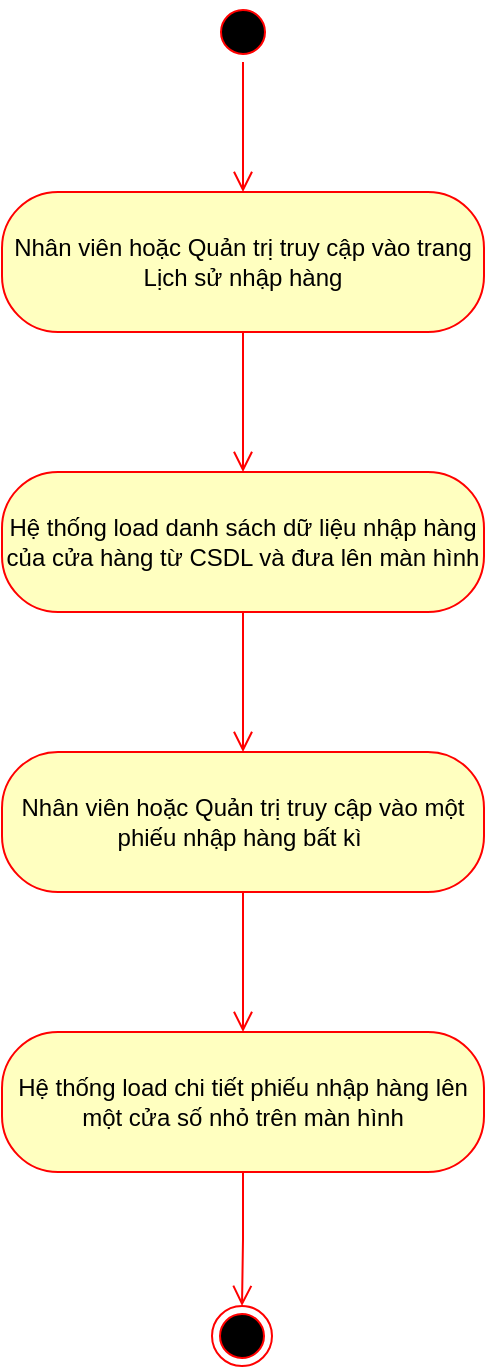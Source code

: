 <mxfile version="16.5.1" type="device"><diagram id="AcsiWmHQyFGquYdm_y9N" name="Page-1"><mxGraphModel dx="1102" dy="905" grid="1" gridSize="10" guides="1" tooltips="1" connect="1" arrows="1" fold="1" page="1" pageScale="1" pageWidth="850" pageHeight="1100" math="0" shadow="0"><root><mxCell id="0"/><mxCell id="1" parent="0"/><mxCell id="16gyaqh5jp1LO1Qn1m7W-1" value="" style="ellipse;html=1;shape=startState;fillColor=#000000;strokeColor=#ff0000;" parent="1" vertex="1"><mxGeometry x="410.5" y="258" width="30" height="30" as="geometry"/></mxCell><mxCell id="16gyaqh5jp1LO1Qn1m7W-2" value="" style="edgeStyle=orthogonalEdgeStyle;html=1;verticalAlign=bottom;endArrow=open;endSize=8;strokeColor=#ff0000;rounded=0;" parent="1" source="16gyaqh5jp1LO1Qn1m7W-1" target="16gyaqh5jp1LO1Qn1m7W-3" edge="1"><mxGeometry relative="1" as="geometry"><mxPoint x="421" y="323" as="targetPoint"/></mxGeometry></mxCell><mxCell id="16gyaqh5jp1LO1Qn1m7W-3" value="Nhân viên hoặc Quản trị truy cập vào trang Lịch sử nhập hàng" style="rounded=1;whiteSpace=wrap;html=1;arcSize=40;fontColor=#000000;fillColor=#ffffc0;strokeColor=#ff0000;" parent="1" vertex="1"><mxGeometry x="305" y="353" width="241" height="70" as="geometry"/></mxCell><mxCell id="16gyaqh5jp1LO1Qn1m7W-4" value="" style="edgeStyle=orthogonalEdgeStyle;html=1;verticalAlign=bottom;endArrow=open;endSize=8;strokeColor=#ff0000;rounded=0;" parent="1" source="16gyaqh5jp1LO1Qn1m7W-3" target="16gyaqh5jp1LO1Qn1m7W-8" edge="1"><mxGeometry relative="1" as="geometry"><mxPoint x="440.524" y="503" as="targetPoint"/></mxGeometry></mxCell><mxCell id="16gyaqh5jp1LO1Qn1m7W-6" value="" style="edgeStyle=orthogonalEdgeStyle;html=1;verticalAlign=bottom;endArrow=open;endSize=8;strokeColor=#ff0000;rounded=0;" parent="1" source="16gyaqh5jp1LO1Qn1m7W-8" target="16gyaqh5jp1LO1Qn1m7W-9" edge="1"><mxGeometry relative="1" as="geometry"><mxPoint x="422.524" y="663" as="targetPoint"/><mxPoint x="440.524" y="563" as="sourcePoint"/><Array as="points"/></mxGeometry></mxCell><mxCell id="16gyaqh5jp1LO1Qn1m7W-8" value="Hệ thống load danh sách dữ liệu nhập hàng của cửa hàng từ CSDL và đưa lên màn hình" style="rounded=1;whiteSpace=wrap;html=1;arcSize=40;fontColor=#000000;fillColor=#ffffc0;strokeColor=#ff0000;" parent="1" vertex="1"><mxGeometry x="305" y="493" width="241" height="70" as="geometry"/></mxCell><mxCell id="16gyaqh5jp1LO1Qn1m7W-9" value="Nhân viên hoặc Quản trị truy cập vào một phiếu nhập hàng bất kì&amp;nbsp;" style="rounded=1;whiteSpace=wrap;html=1;arcSize=40;fontColor=#000000;fillColor=#ffffc0;strokeColor=#ff0000;" parent="1" vertex="1"><mxGeometry x="305" y="633" width="241" height="70" as="geometry"/></mxCell><mxCell id="16gyaqh5jp1LO1Qn1m7W-10" value="Hệ thống load chi tiết phiếu nhập hàng lên một cửa số nhỏ trên màn hình" style="rounded=1;whiteSpace=wrap;html=1;arcSize=40;fontColor=#000000;fillColor=#ffffc0;strokeColor=#ff0000;" parent="1" vertex="1"><mxGeometry x="305" y="773" width="241" height="70" as="geometry"/></mxCell><mxCell id="16gyaqh5jp1LO1Qn1m7W-12" value="" style="edgeStyle=orthogonalEdgeStyle;html=1;verticalAlign=bottom;endArrow=open;endSize=8;strokeColor=#ff0000;rounded=0;" parent="1" source="16gyaqh5jp1LO1Qn1m7W-9" target="16gyaqh5jp1LO1Qn1m7W-10" edge="1"><mxGeometry relative="1" as="geometry"><mxPoint x="431" y="643" as="targetPoint"/><mxPoint x="431" y="573" as="sourcePoint"/><Array as="points"/></mxGeometry></mxCell><mxCell id="eM1fIop75ZdLeXXtrJYQ-1" value="" style="ellipse;html=1;shape=endState;fillColor=#000000;strokeColor=#ff0000;" parent="1" vertex="1"><mxGeometry x="410" y="910" width="30" height="30" as="geometry"/></mxCell><mxCell id="eM1fIop75ZdLeXXtrJYQ-2" value="" style="edgeStyle=orthogonalEdgeStyle;html=1;verticalAlign=bottom;endArrow=open;endSize=8;strokeColor=#ff0000;rounded=0;" parent="1" source="16gyaqh5jp1LO1Qn1m7W-10" target="eM1fIop75ZdLeXXtrJYQ-1" edge="1"><mxGeometry relative="1" as="geometry"><mxPoint x="435.5" y="783" as="targetPoint"/><mxPoint x="435.5" y="713" as="sourcePoint"/><Array as="points"/></mxGeometry></mxCell></root></mxGraphModel></diagram></mxfile>